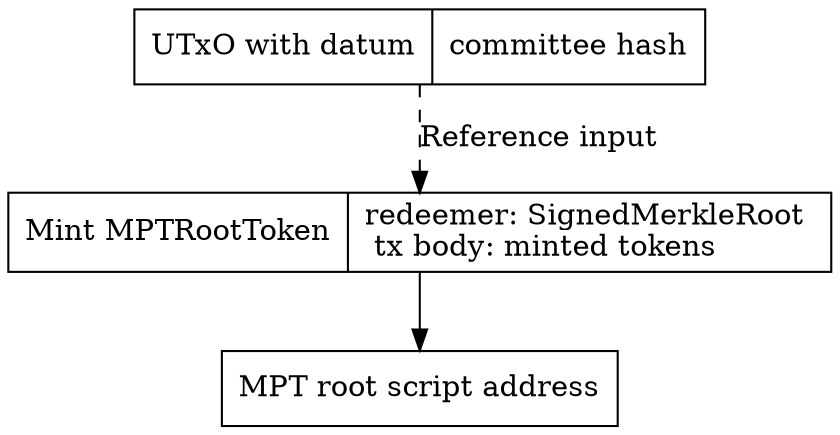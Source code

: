 strict digraph { 
  node [shape=record]

//  atmsVKey [
//    label = "UTxO with datum | ATMS verification key"
//    ]

  atmsVKey [
    label = "UTxO with datum | committee hash"
    ]

  mintToken [label = 
    "Mint MPTRootToken |
      redeemer: SignedMerkleRoot \l
      tx body: minted tokens\l
    "]

  mptRootAddr [label = "MPT root script address"]

  atmsVKey -> mintToken [style = dashed, label = "Reference input"] 
  mintToken -> mptRootAddr

}

